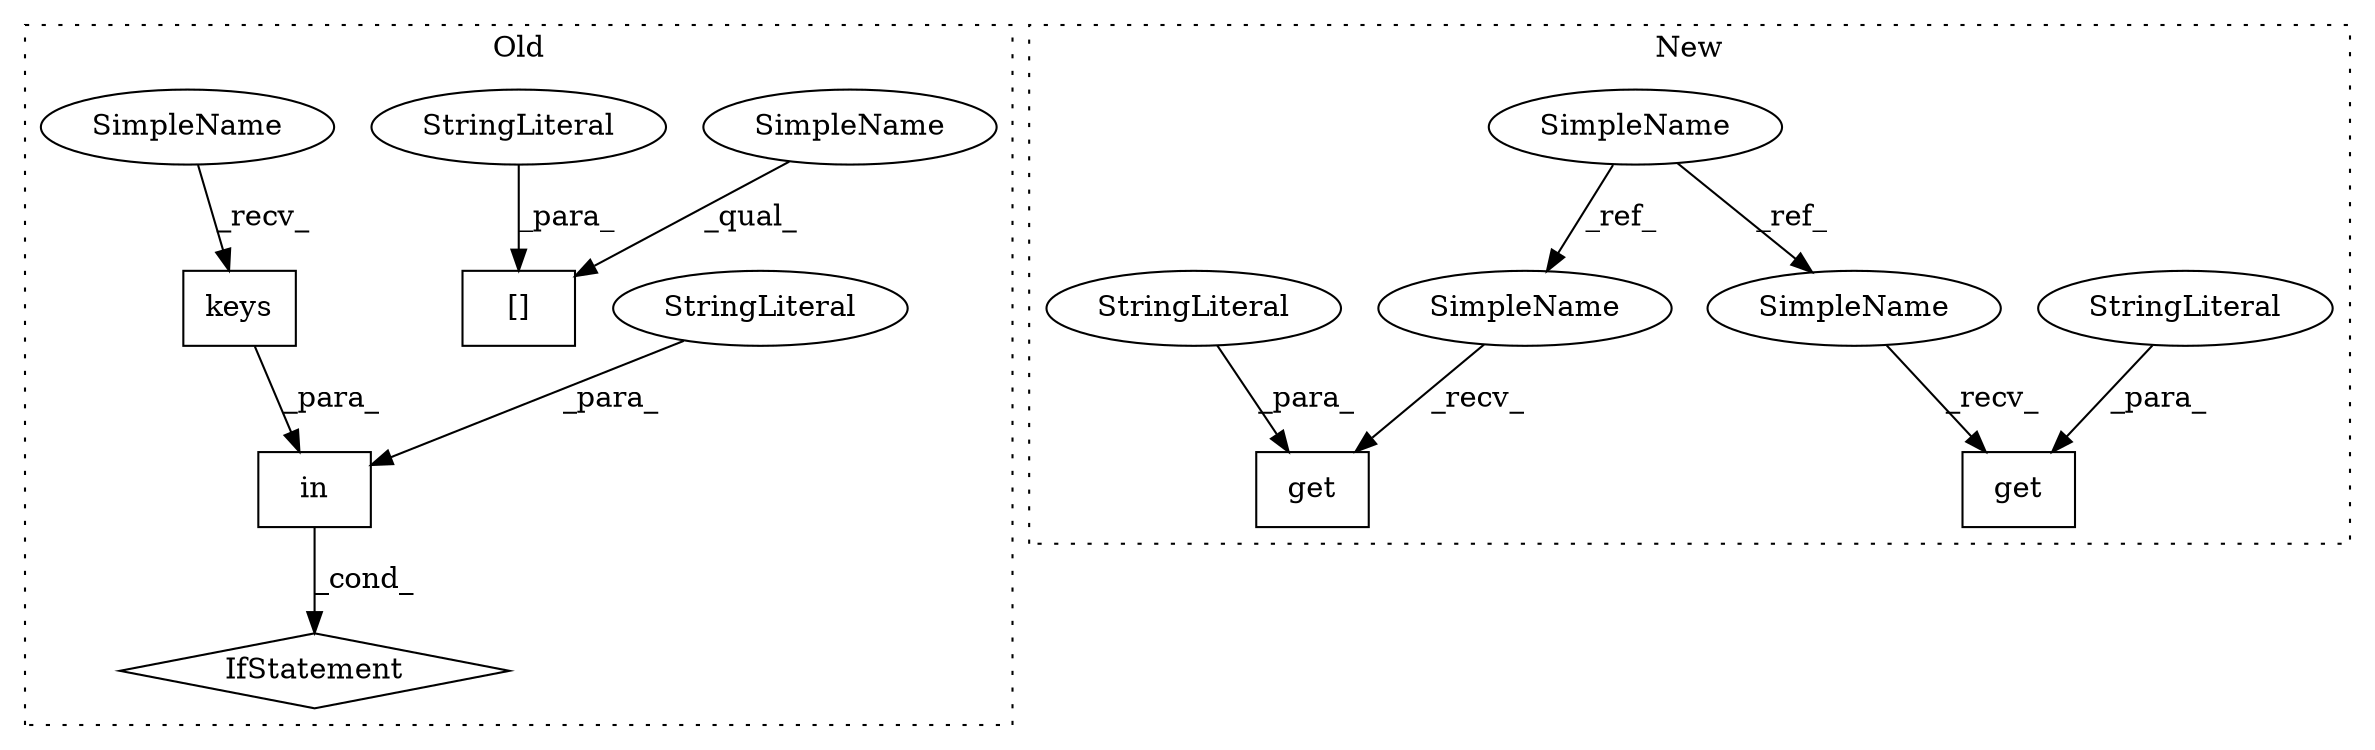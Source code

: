 digraph G {
subgraph cluster0 {
1 [label="keys" a="32" s="11496" l="6" shape="box"];
4 [label="in" a="105" s="11465" l="37" shape="box"];
5 [label="StringLiteral" a="45" s="11465" l="22" shape="ellipse"];
6 [label="IfStatement" a="25" s="11503" l="3" shape="diamond"];
8 [label="[]" a="2" s="11506,11533" l="5,1" shape="box"];
9 [label="StringLiteral" a="45" s="11511" l="22" shape="ellipse"];
14 [label="SimpleName" a="42" s="11491" l="4" shape="ellipse"];
15 [label="SimpleName" a="42" s="11506" l="4" shape="ellipse"];
label = "Old";
style="dotted";
}
subgraph cluster1 {
2 [label="get" a="32" s="11813,11831" l="4,1" shape="box"];
3 [label="StringLiteral" a="45" s="11817" l="14" shape="ellipse"];
7 [label="SimpleName" a="42" s="11641" l="4" shape="ellipse"];
10 [label="get" a="32" s="11765,11787" l="4,1" shape="box"];
11 [label="StringLiteral" a="45" s="11769" l="18" shape="ellipse"];
12 [label="SimpleName" a="42" s="11760" l="4" shape="ellipse"];
13 [label="SimpleName" a="42" s="11808" l="4" shape="ellipse"];
label = "New";
style="dotted";
}
1 -> 4 [label="_para_"];
3 -> 2 [label="_para_"];
4 -> 6 [label="_cond_"];
5 -> 4 [label="_para_"];
7 -> 12 [label="_ref_"];
7 -> 13 [label="_ref_"];
9 -> 8 [label="_para_"];
11 -> 10 [label="_para_"];
12 -> 10 [label="_recv_"];
13 -> 2 [label="_recv_"];
14 -> 1 [label="_recv_"];
15 -> 8 [label="_qual_"];
}
